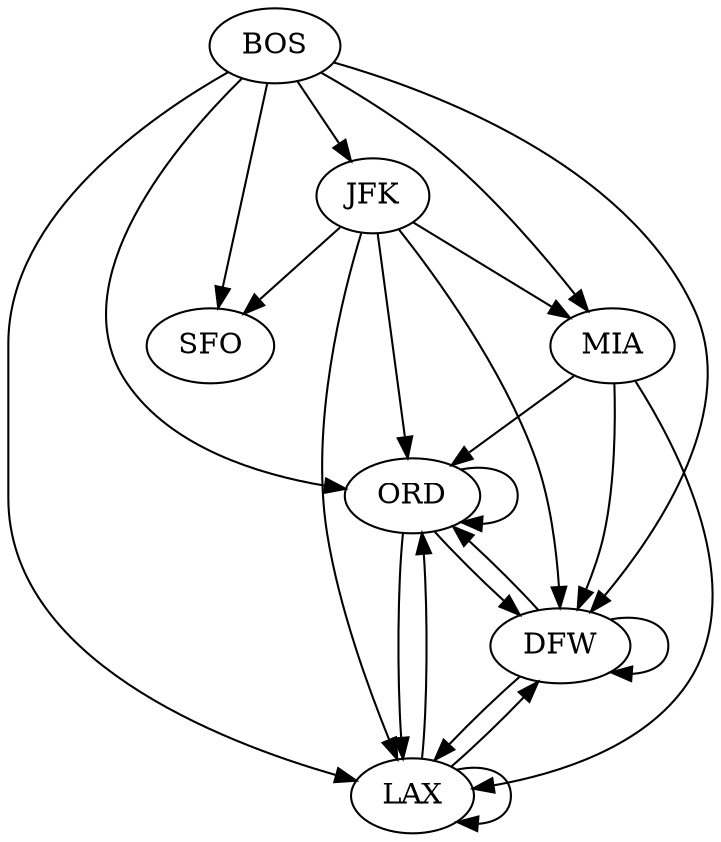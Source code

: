 digraph {
  0 [label="SFO"]
  1 [label="BOS"]
  1 -> 0
  1 -> 2
  1 -> 3
  1 -> 4
  1 -> 5
  1 -> 6
  2 [label="ORD"]
  2 -> 2
  2 -> 4
  2 -> 5
  3 [label="JFK"]
  3 -> 0
  3 -> 2
  3 -> 4
  3 -> 5
  3 -> 6
  4 [label="DFW"]
  4 -> 2
  4 -> 4
  4 -> 5
  5 [label="LAX"]
  5 -> 2
  5 -> 4
  5 -> 5
  6 [label="MIA"]
  6 -> 2
  6 -> 4
  6 -> 5
}